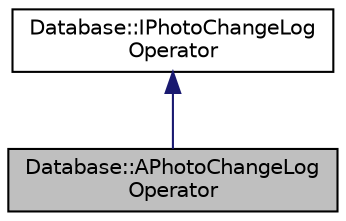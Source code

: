 digraph "Database::APhotoChangeLogOperator"
{
 // LATEX_PDF_SIZE
  edge [fontname="Helvetica",fontsize="10",labelfontname="Helvetica",labelfontsize="10"];
  node [fontname="Helvetica",fontsize="10",shape=record];
  Node1 [label="Database::APhotoChangeLog\lOperator",height=0.2,width=0.4,color="black", fillcolor="grey75", style="filled", fontcolor="black",tooltip=" "];
  Node2 -> Node1 [dir="back",color="midnightblue",fontsize="10",style="solid",fontname="Helvetica"];
  Node2 [label="Database::IPhotoChangeLog\lOperator",height=0.2,width=0.4,color="black", fillcolor="white", style="filled",URL="$struct_database_1_1_i_photo_change_log_operator.html",tooltip=" "];
}
